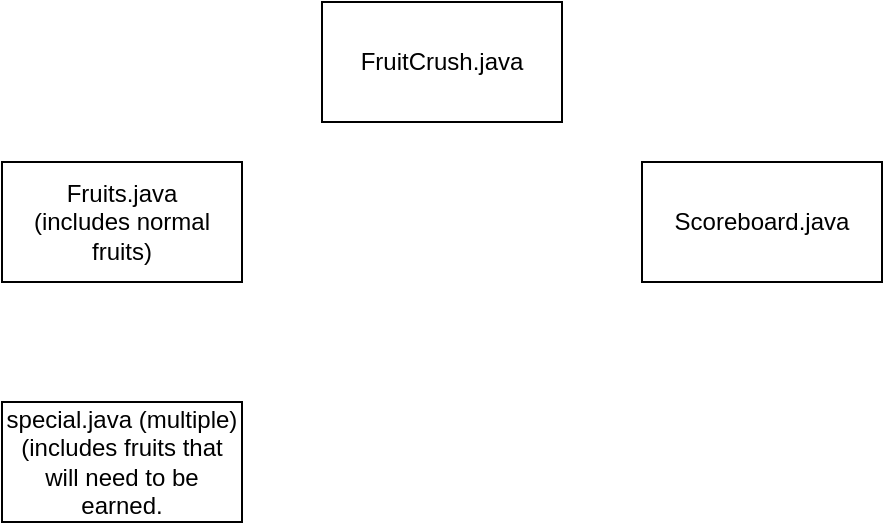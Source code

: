 <mxfile version="27.0.6">
  <diagram name="Page-1" id="4Xw0zD3ODnEY11qV1Sv2">
    <mxGraphModel dx="1426" dy="754" grid="1" gridSize="10" guides="1" tooltips="1" connect="1" arrows="1" fold="1" page="1" pageScale="1" pageWidth="850" pageHeight="1100" math="0" shadow="0">
      <root>
        <mxCell id="0" />
        <mxCell id="1" parent="0" />
        <mxCell id="Z2O3N9fsH_ei3iPHXbs0-1" value="FruitCrush.java" style="rounded=0;whiteSpace=wrap;html=1;" vertex="1" parent="1">
          <mxGeometry x="360" y="80" width="120" height="60" as="geometry" />
        </mxCell>
        <mxCell id="Z2O3N9fsH_ei3iPHXbs0-2" value="&lt;div&gt;Fruits.java&lt;/div&gt;&lt;div&gt;(includes normal fruits)&lt;/div&gt;" style="rounded=0;whiteSpace=wrap;html=1;" vertex="1" parent="1">
          <mxGeometry x="200" y="160" width="120" height="60" as="geometry" />
        </mxCell>
        <mxCell id="Z2O3N9fsH_ei3iPHXbs0-3" value="&lt;div&gt;special.java (multiple)&lt;/div&gt;&lt;div&gt;(includes fruits that will need to be earned.&lt;/div&gt;" style="rounded=0;whiteSpace=wrap;html=1;" vertex="1" parent="1">
          <mxGeometry x="200" y="280" width="120" height="60" as="geometry" />
        </mxCell>
        <mxCell id="Z2O3N9fsH_ei3iPHXbs0-4" value="&lt;div&gt;Scoreboard.java&lt;/div&gt;" style="rounded=0;whiteSpace=wrap;html=1;" vertex="1" parent="1">
          <mxGeometry x="520" y="160" width="120" height="60" as="geometry" />
        </mxCell>
      </root>
    </mxGraphModel>
  </diagram>
</mxfile>
